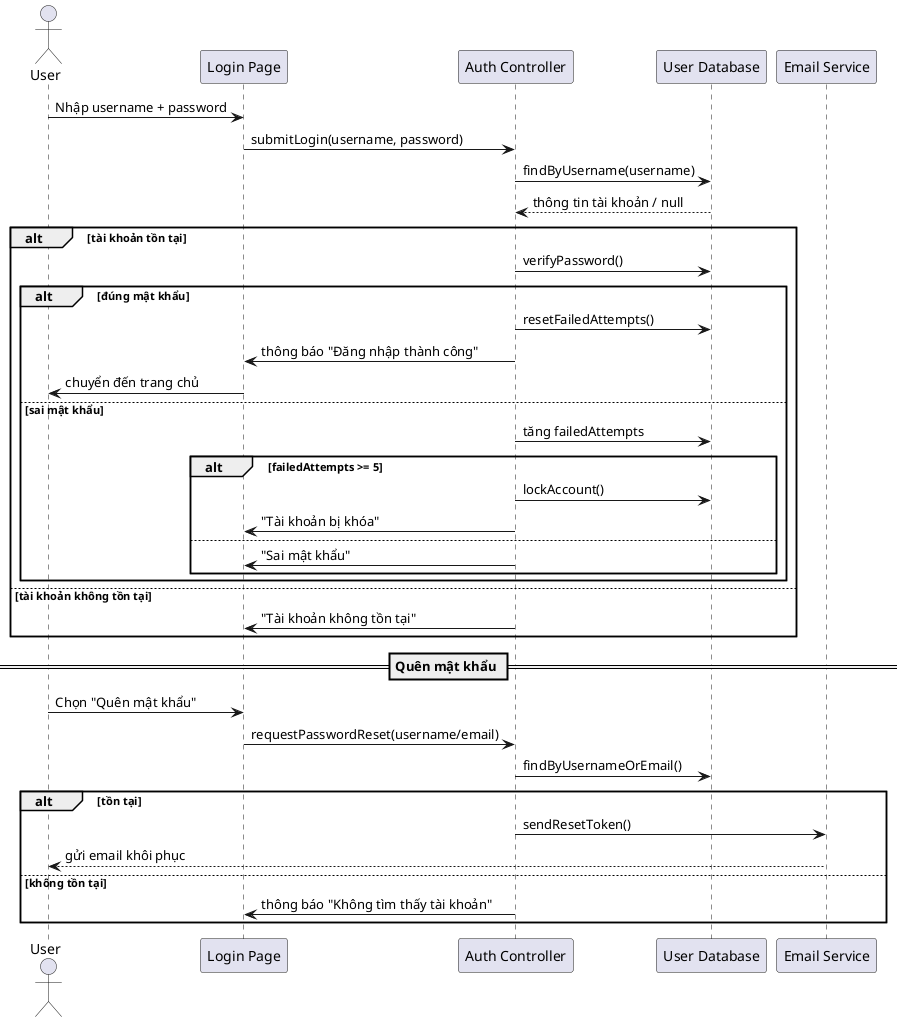 @startuml
actor User
participant "Login Page" as Web
participant "Auth Controller" as Controller
participant "User Database" as DB
participant "Email Service" as Mail

User -> Web: Nhập username + password
Web -> Controller: submitLogin(username, password)
Controller -> DB: findByUsername(username)
DB --> Controller: thông tin tài khoản / null

alt tài khoản tồn tại
    Controller -> DB: verifyPassword()
    alt đúng mật khẩu
        Controller -> DB: resetFailedAttempts()
        Controller -> Web: thông báo "Đăng nhập thành công"
        Web -> User: chuyển đến trang chủ
    else sai mật khẩu
        Controller -> DB: tăng failedAttempts
        alt failedAttempts >= 5
            Controller -> DB: lockAccount()
            Controller -> Web: "Tài khoản bị khóa"
        else
            Controller -> Web: "Sai mật khẩu"
        end
    end
else tài khoản không tồn tại
    Controller -> Web: "Tài khoản không tồn tại"
end

== Quên mật khẩu ==
User -> Web: Chọn "Quên mật khẩu"
Web -> Controller: requestPasswordReset(username/email)
Controller -> DB: findByUsernameOrEmail()
alt tồn tại
    Controller -> Mail: sendResetToken()
    Mail --> User: gửi email khôi phục
else không tồn tại
    Controller -> Web: thông báo "Không tìm thấy tài khoản"
end
@enduml
